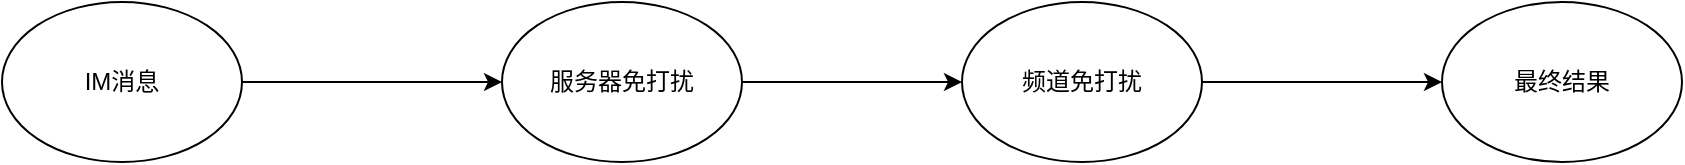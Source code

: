 <mxfile version="24.0.5" type="github">
  <diagram name="第 1 页" id="xygOAH6MBIrHNq8sIbGx">
    <mxGraphModel dx="1050" dy="530" grid="1" gridSize="10" guides="1" tooltips="1" connect="1" arrows="1" fold="1" page="1" pageScale="1" pageWidth="827" pageHeight="1169" math="0" shadow="0">
      <root>
        <mxCell id="0" />
        <mxCell id="1" parent="0" />
        <mxCell id="GrZASavfT9gNlR1lczgw-1" value="IM消息" style="ellipse;whiteSpace=wrap;html=1;" vertex="1" parent="1">
          <mxGeometry x="70" y="280" width="120" height="80" as="geometry" />
        </mxCell>
        <mxCell id="GrZASavfT9gNlR1lczgw-6" style="edgeStyle=orthogonalEdgeStyle;rounded=0;orthogonalLoop=1;jettySize=auto;html=1;exitX=1;exitY=0.5;exitDx=0;exitDy=0;entryX=0;entryY=0.5;entryDx=0;entryDy=0;" edge="1" parent="1" source="GrZASavfT9gNlR1lczgw-2" target="GrZASavfT9gNlR1lczgw-3">
          <mxGeometry relative="1" as="geometry" />
        </mxCell>
        <mxCell id="GrZASavfT9gNlR1lczgw-2" value="服务器免打扰" style="ellipse;whiteSpace=wrap;html=1;" vertex="1" parent="1">
          <mxGeometry x="320" y="280" width="120" height="80" as="geometry" />
        </mxCell>
        <mxCell id="GrZASavfT9gNlR1lczgw-7" style="edgeStyle=orthogonalEdgeStyle;rounded=0;orthogonalLoop=1;jettySize=auto;html=1;exitX=1;exitY=0.5;exitDx=0;exitDy=0;entryX=0;entryY=0.5;entryDx=0;entryDy=0;" edge="1" parent="1" source="GrZASavfT9gNlR1lczgw-3" target="GrZASavfT9gNlR1lczgw-4">
          <mxGeometry relative="1" as="geometry" />
        </mxCell>
        <mxCell id="GrZASavfT9gNlR1lczgw-3" value="频道免打扰" style="ellipse;whiteSpace=wrap;html=1;" vertex="1" parent="1">
          <mxGeometry x="550" y="280" width="120" height="80" as="geometry" />
        </mxCell>
        <mxCell id="GrZASavfT9gNlR1lczgw-4" value="最终结果" style="ellipse;whiteSpace=wrap;html=1;" vertex="1" parent="1">
          <mxGeometry x="790" y="280" width="120" height="80" as="geometry" />
        </mxCell>
        <mxCell id="GrZASavfT9gNlR1lczgw-5" style="edgeStyle=orthogonalEdgeStyle;rounded=0;orthogonalLoop=1;jettySize=auto;html=1;exitX=1;exitY=0.5;exitDx=0;exitDy=0;entryX=0;entryY=0.5;entryDx=0;entryDy=0;" edge="1" parent="1" source="GrZASavfT9gNlR1lczgw-1" target="GrZASavfT9gNlR1lczgw-2">
          <mxGeometry relative="1" as="geometry" />
        </mxCell>
      </root>
    </mxGraphModel>
  </diagram>
</mxfile>
